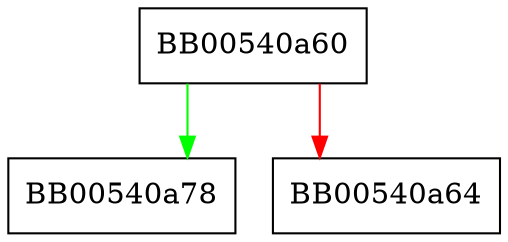 digraph BN_bn2nativepad {
  node [shape="box"];
  graph [splines=ortho];
  BB00540a60 -> BB00540a78 [color="green"];
  BB00540a60 -> BB00540a64 [color="red"];
}
